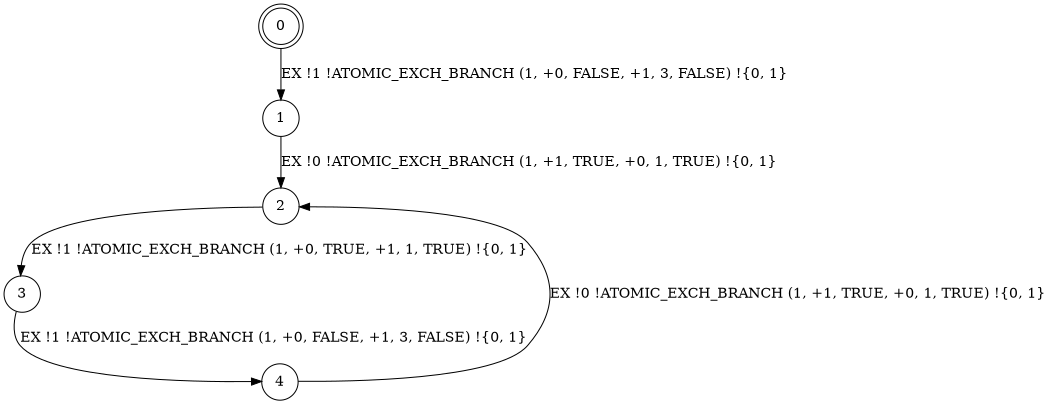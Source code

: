 digraph BCG {
size = "7, 10.5";
center = TRUE;
node [shape = circle];
0 [peripheries = 2];
0 -> 1 [label = "EX !1 !ATOMIC_EXCH_BRANCH (1, +0, FALSE, +1, 3, FALSE) !{0, 1}"];
1 -> 2 [label = "EX !0 !ATOMIC_EXCH_BRANCH (1, +1, TRUE, +0, 1, TRUE) !{0, 1}"];
2 -> 3 [label = "EX !1 !ATOMIC_EXCH_BRANCH (1, +0, TRUE, +1, 1, TRUE) !{0, 1}"];
3 -> 4 [label = "EX !1 !ATOMIC_EXCH_BRANCH (1, +0, FALSE, +1, 3, FALSE) !{0, 1}"];
4 -> 2 [label = "EX !0 !ATOMIC_EXCH_BRANCH (1, +1, TRUE, +0, 1, TRUE) !{0, 1}"];
}
